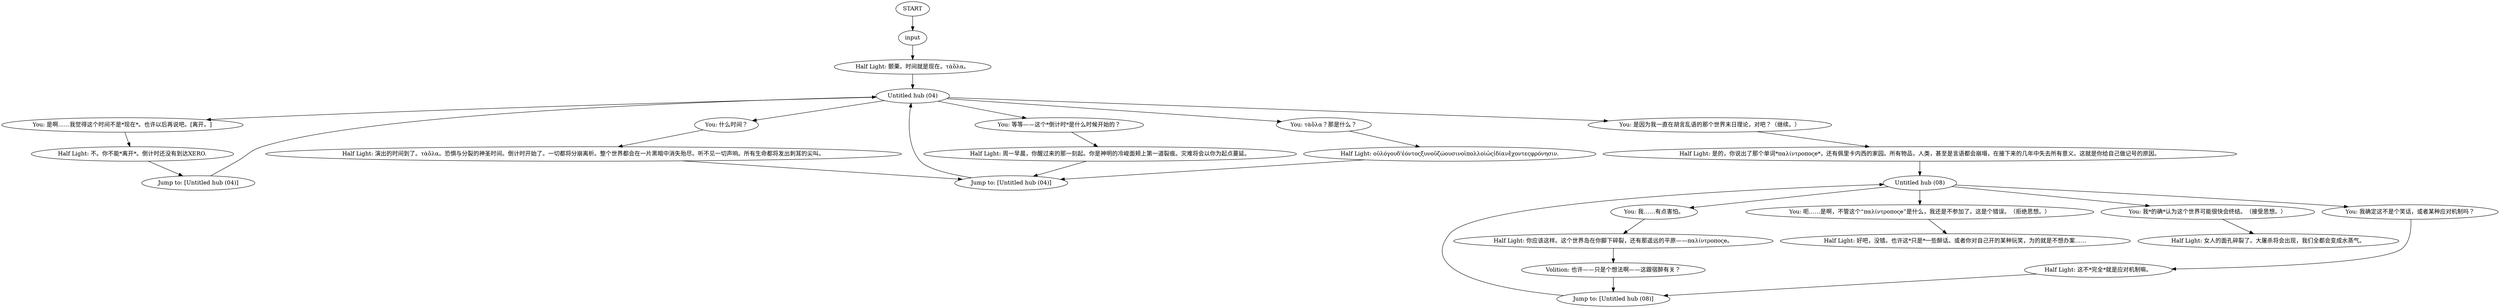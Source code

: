 # THOUGHT / APOCALYPSE COP
# Shivers is all about being an Apocalypse Cop.
#
#Thou art the harbinger of doom, embrace thine destiny.
# ==================================================
digraph G {
	  0 [label="START"];
	  1 [label="input"];
	  2 [label="You: 我……有点害怕。"];
	  3 [label="Volition: 也许——只是个想法啊——这跟宿醉有关？"];
	  4 [label="Half Light: 不。你不能*离开*。倒计时还没有到达XERO."];
	  5 [label="You: 等等——这个*倒计时*是什么时候开始的？"];
	  6 [label="Half Light: 女人的面孔碎裂了。大屠杀将会出现，我们全都会变成水蒸气。"];
	  7 [label="Half Light: 好吧，没错。也许这*只是*一些醉话。或者你对自己开的某种玩笑，为的就是不想办案……"];
	  8 [label="You: 是啊……我觉得这个时间不是*现在*。也许以后再说吧。[离开。]"];
	  9 [label="You: τὰὅλα？那是什么？"];
	  10 [label="Half Light: οῦλόγουδ'ἐόντοςξυνοῦζώουσινοἱπολλοὶὡςἰδίανἔχοντεςφρόνησιν."];
	  12 [label="Jump to: [Untitled hub (04)]"];
	  13 [label="Half Light: 周一早晨，你醒过来的那一刻起。你是神明的冷峻面颊上第一道裂痕。灾难将会以你为起点蔓延。"];
	  14 [label="Half Light: 这不*完全*就是应对机制嘛。"];
	  15 [label="You: 什么时间？"];
	  16 [label="You: 是因为我一直在胡言乱语的那个世界末日理论，对吧？（继续。）"];
	  17 [label="Half Light: 是的，你说出了那个单词*παλίντροποςe*，还有佩里卡内西的家园。所有物品，人类，甚至是言语都会崩塌，在接下来的几年中失去所有意义。这就是你给自己做记号的原因。"];
	  18 [label="Jump to: [Untitled hub (04)]"];
	  19 [label="You: 呃……是啊，不管这个“παλίντροποςe”是什么，我还是不参加了。这是个错误。（拒绝思想。）"];
	  20 [label="Untitled hub (04)"];
	  21 [label="You: 我*的确*认为这个世界可能很快会终结。（接受思想。）"];
	  22 [label="Half Light: 颤栗。时间就是现在。τὰὅλα。"];
	  23 [label="Half Light: 你应该这样。这个世界岛在你脚下碎裂，还有那遥远的平原——παλίντροποςe。"];
	  24 [label="Half Light: 演出的时间到了。τὰὅλα。恐惧与分裂的神圣时间。倒计时开始了。一切都将分崩离析。整个世界都会在一片黑暗中消失殆尽。听不见一切声响。所有生命都将发出刺耳的尖叫。"];
	  25 [label="Jump to: [Untitled hub (08)]"];
	  26 [label="Untitled hub (08)"];
	  27 [label="You: 我确定这不是个笑话，或者某种应对机制吗？"];
	  0 -> 1
	  1 -> 22
	  2 -> 23
	  3 -> 25
	  4 -> 18
	  5 -> 13
	  8 -> 4
	  9 -> 10
	  10 -> 12
	  12 -> 20
	  13 -> 12
	  14 -> 25
	  15 -> 24
	  16 -> 17
	  17 -> 26
	  18 -> 20
	  19 -> 7
	  20 -> 5
	  20 -> 8
	  20 -> 9
	  20 -> 15
	  20 -> 16
	  21 -> 6
	  22 -> 20
	  23 -> 3
	  24 -> 12
	  25 -> 26
	  26 -> 19
	  26 -> 2
	  26 -> 27
	  26 -> 21
	  27 -> 14
}

